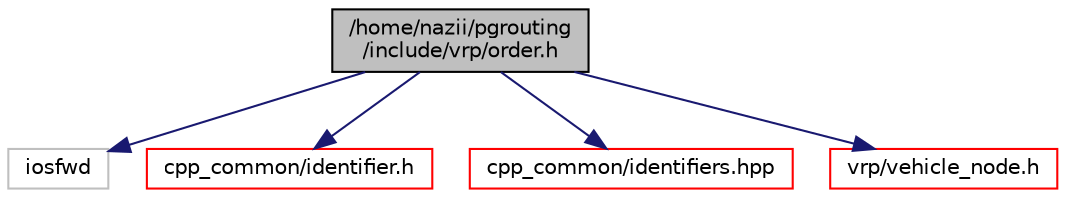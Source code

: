 digraph "/home/nazii/pgrouting/include/vrp/order.h"
{
  edge [fontname="Helvetica",fontsize="10",labelfontname="Helvetica",labelfontsize="10"];
  node [fontname="Helvetica",fontsize="10",shape=record];
  Node0 [label="/home/nazii/pgrouting\l/include/vrp/order.h",height=0.2,width=0.4,color="black", fillcolor="grey75", style="filled", fontcolor="black"];
  Node0 -> Node1 [color="midnightblue",fontsize="10",style="solid",fontname="Helvetica"];
  Node1 [label="iosfwd",height=0.2,width=0.4,color="grey75", fillcolor="white", style="filled"];
  Node0 -> Node2 [color="midnightblue",fontsize="10",style="solid",fontname="Helvetica"];
  Node2 [label="cpp_common/identifier.h",height=0.2,width=0.4,color="red", fillcolor="white", style="filled",URL="$identifier_8h.html"];
  Node0 -> Node4 [color="midnightblue",fontsize="10",style="solid",fontname="Helvetica"];
  Node4 [label="cpp_common/identifiers.hpp",height=0.2,width=0.4,color="red", fillcolor="white", style="filled",URL="$identifiers_8hpp.html"];
  Node0 -> Node11 [color="midnightblue",fontsize="10",style="solid",fontname="Helvetica"];
  Node11 [label="vrp/vehicle_node.h",height=0.2,width=0.4,color="red", fillcolor="white", style="filled",URL="$vehicle__node_8h.html"];
}
